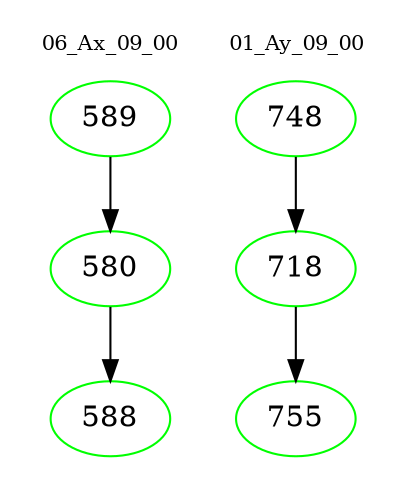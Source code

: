 digraph{
subgraph cluster_0 {
color = white
label = "06_Ax_09_00";
fontsize=10;
T0_589 [label="589", color="green"]
T0_589 -> T0_580 [color="black"]
T0_580 [label="580", color="green"]
T0_580 -> T0_588 [color="black"]
T0_588 [label="588", color="green"]
}
subgraph cluster_1 {
color = white
label = "01_Ay_09_00";
fontsize=10;
T1_748 [label="748", color="green"]
T1_748 -> T1_718 [color="black"]
T1_718 [label="718", color="green"]
T1_718 -> T1_755 [color="black"]
T1_755 [label="755", color="green"]
}
}
